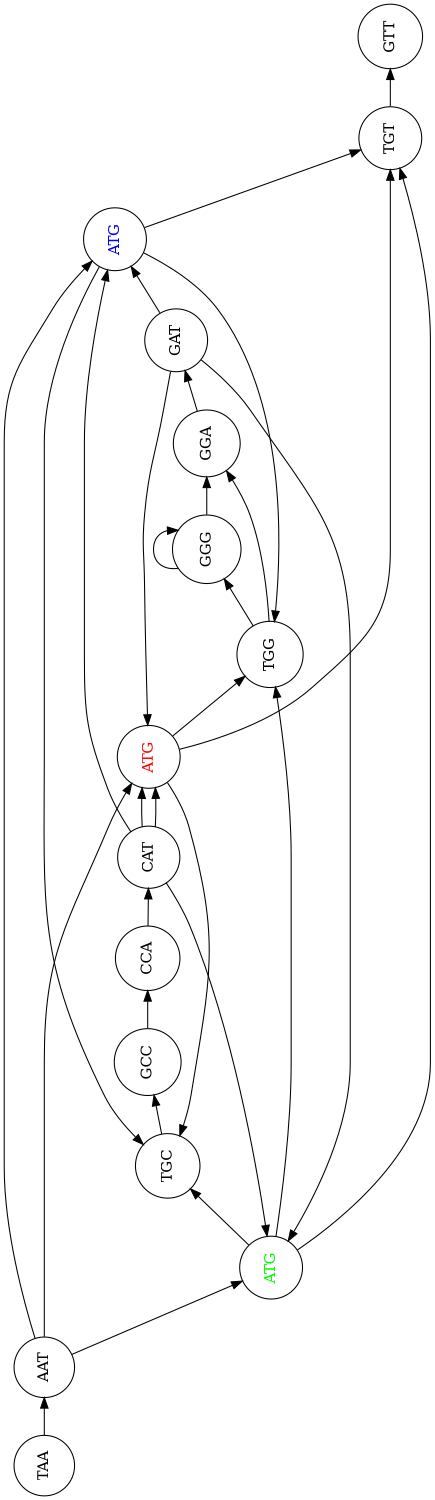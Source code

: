  digraph 4.9 {
 rankdir=LR;
 orientation=landscape;
 size = 10;
 TAA [shape=circle, label="TAA"];
 AAT [shape=circle,label="AAT"];
 ATG1 [shape=circle,label="ATG", fontcolor="green"];
 TGC [shape=circle,label="TGC"];
 GCC [shape=circle,label="GCC"];
 CCA [shape=circle,label="CCA"];
 CAT [shape=circle,label="CAT"];
 ATG2 [shape=circle,label="ATG", fontcolor="blue"];
 TGG [shape=circle,label="TGG"];
 GGG [shape=circle,label="GGG"];
 GGA [shape=circle,label="GGA"];
 GAT [shape=circle,label="GAT"];
 ATG3 [shape=circle,label="ATG", fontcolor="red"];
 TGT [shape=circle,label="TGT"];
 GTT [shape=circle,label="GTT"];

 AAT -> ATG1;
 AAT -> ATG2;
 AAT -> ATG3;
 ATG1 -> TGC;
 ATG1 -> TGG;
 ATG1 -> TGT;
 ATG2 -> TGC;
 ATG2 -> TGG;
 ATG2 -> TGT;
 ATG3 -> TGC;
 ATG3 -> TGG;
 ATG3 -> TGT;
 CAT -> ATG1;
 CAT -> ATG2;
 CAT -> ATG3;
 CAT -> ATG3;
 CCA -> CAT;
 GAT -> ATG1;
 GAT -> ATG2;
 GAT -> ATG3;
 GCC -> CCA;
 GGA -> GAT;
 GGG -> GGA;
 GGG -> GGG;
 TAA -> AAT;
 TGC -> GCC;
 TGG -> GGG;
 TGG -> GGA;
 TGT -> GTT;
 }
